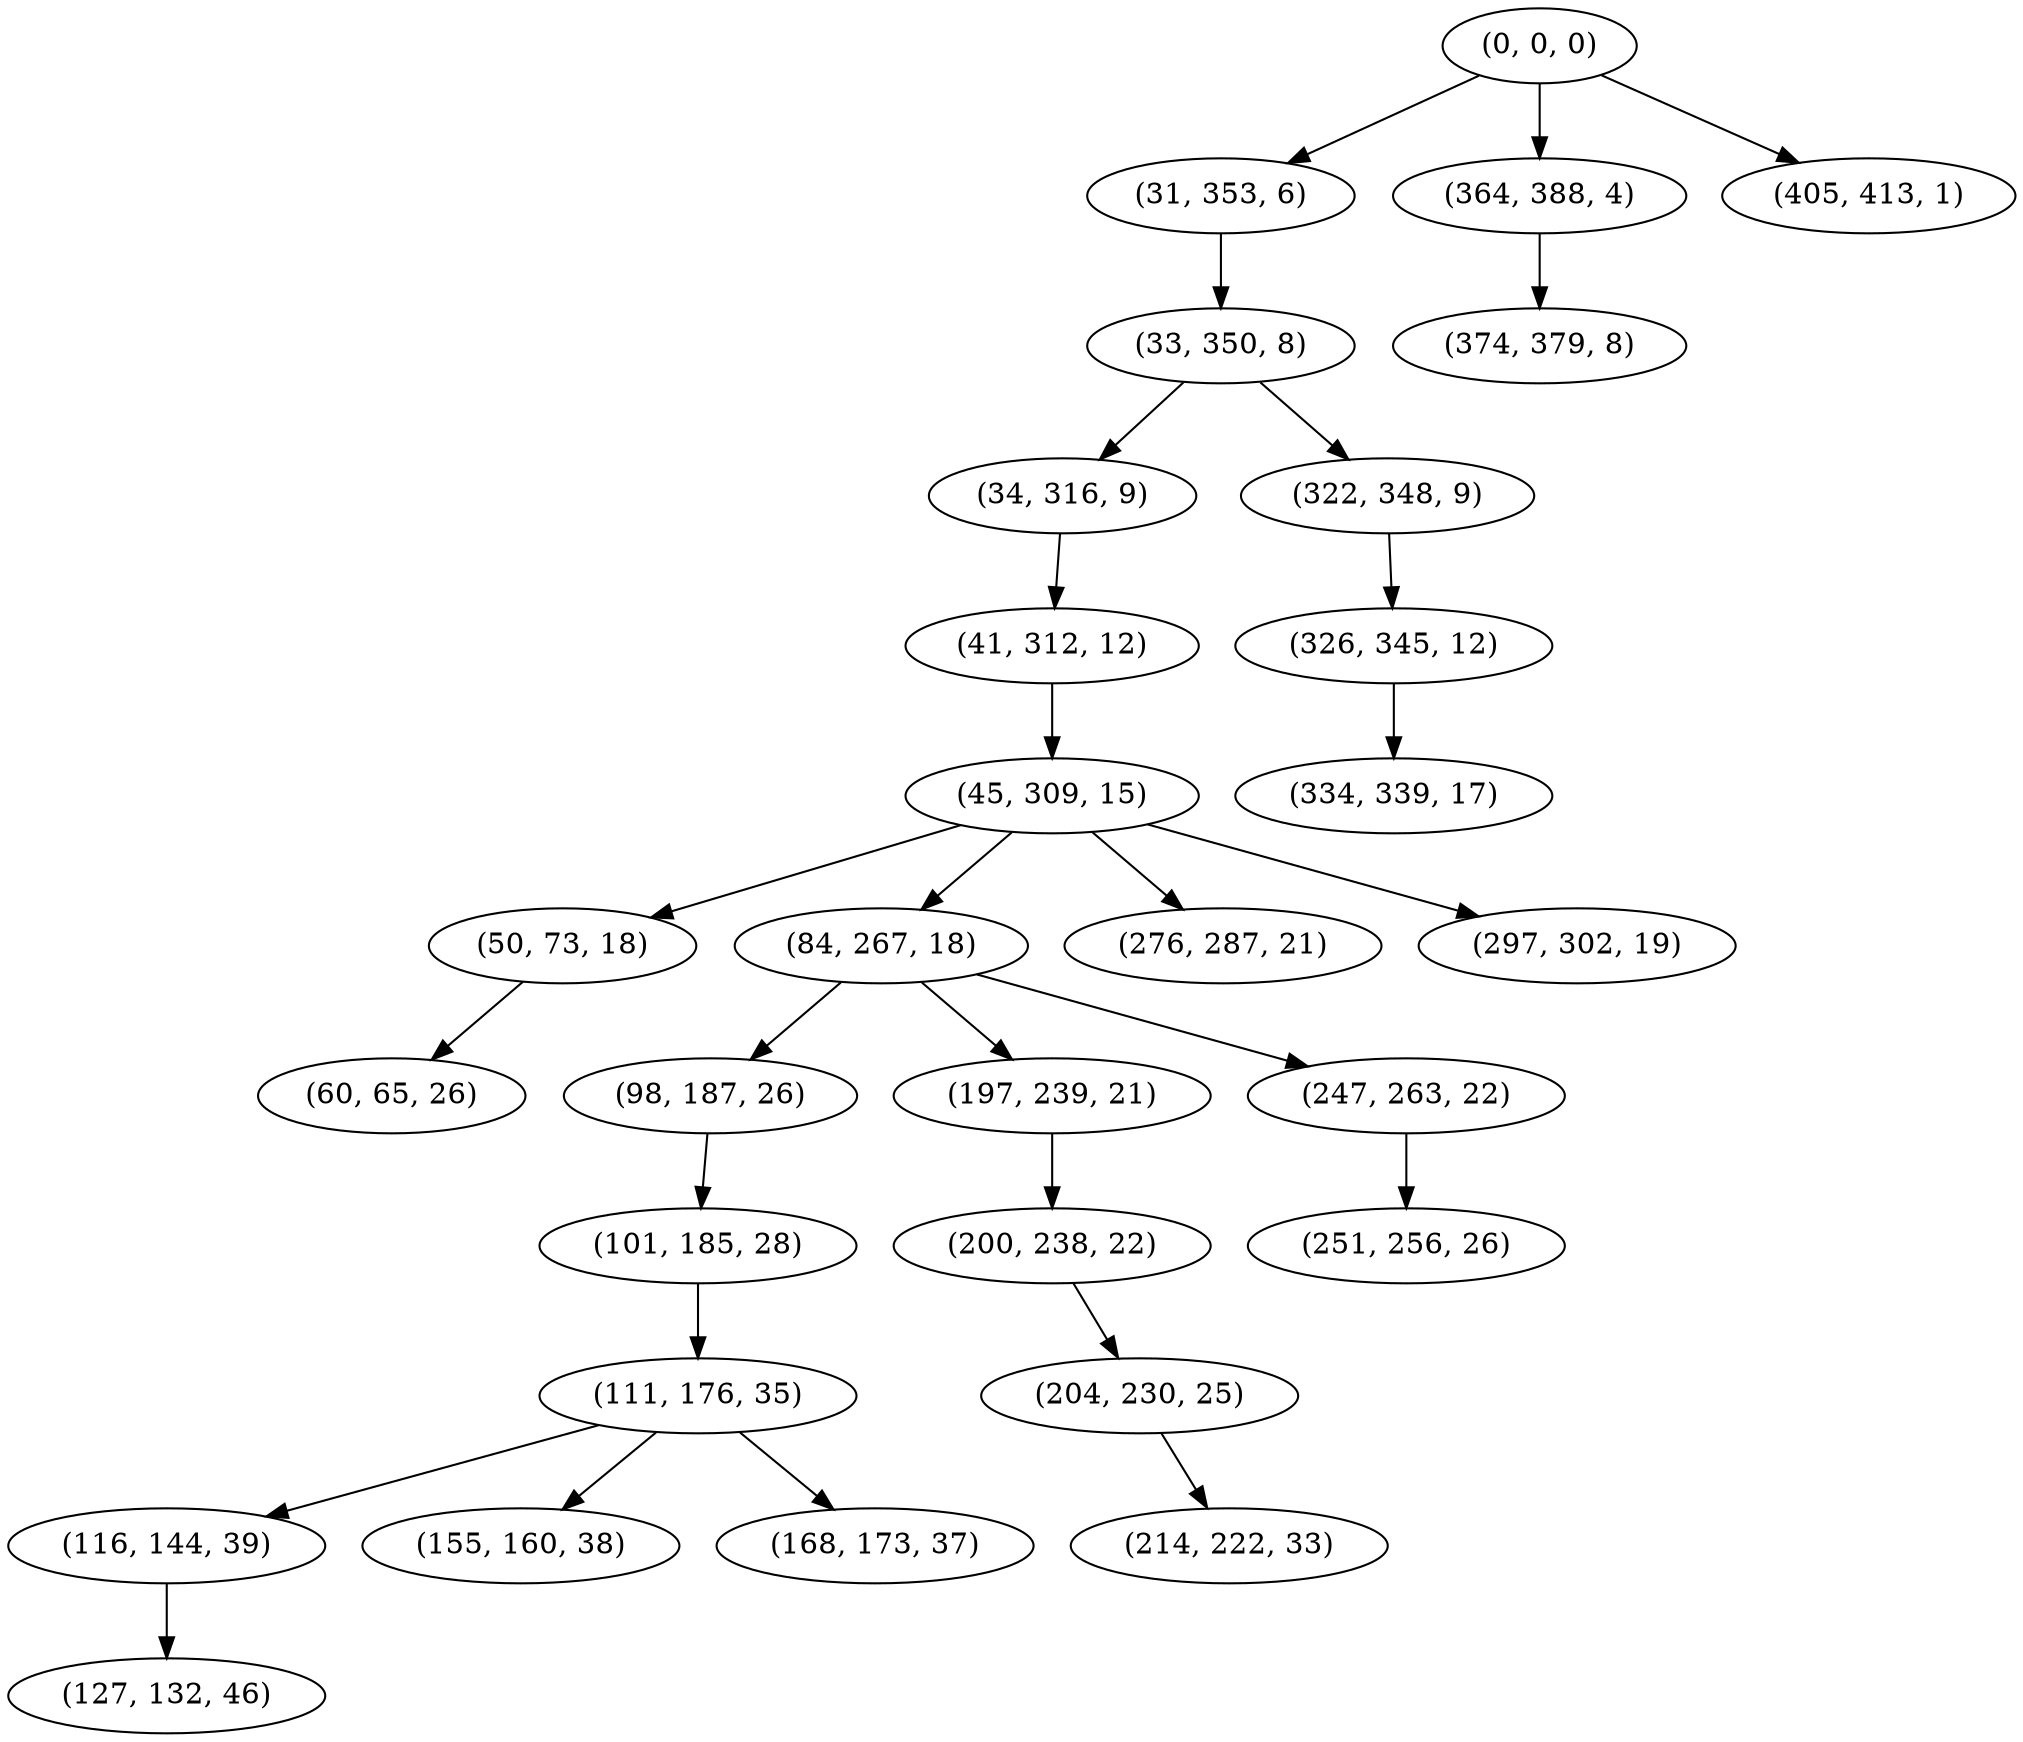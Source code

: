 digraph tree {
    "(0, 0, 0)";
    "(31, 353, 6)";
    "(33, 350, 8)";
    "(34, 316, 9)";
    "(41, 312, 12)";
    "(45, 309, 15)";
    "(50, 73, 18)";
    "(60, 65, 26)";
    "(84, 267, 18)";
    "(98, 187, 26)";
    "(101, 185, 28)";
    "(111, 176, 35)";
    "(116, 144, 39)";
    "(127, 132, 46)";
    "(155, 160, 38)";
    "(168, 173, 37)";
    "(197, 239, 21)";
    "(200, 238, 22)";
    "(204, 230, 25)";
    "(214, 222, 33)";
    "(247, 263, 22)";
    "(251, 256, 26)";
    "(276, 287, 21)";
    "(297, 302, 19)";
    "(322, 348, 9)";
    "(326, 345, 12)";
    "(334, 339, 17)";
    "(364, 388, 4)";
    "(374, 379, 8)";
    "(405, 413, 1)";
    "(0, 0, 0)" -> "(31, 353, 6)";
    "(0, 0, 0)" -> "(364, 388, 4)";
    "(0, 0, 0)" -> "(405, 413, 1)";
    "(31, 353, 6)" -> "(33, 350, 8)";
    "(33, 350, 8)" -> "(34, 316, 9)";
    "(33, 350, 8)" -> "(322, 348, 9)";
    "(34, 316, 9)" -> "(41, 312, 12)";
    "(41, 312, 12)" -> "(45, 309, 15)";
    "(45, 309, 15)" -> "(50, 73, 18)";
    "(45, 309, 15)" -> "(84, 267, 18)";
    "(45, 309, 15)" -> "(276, 287, 21)";
    "(45, 309, 15)" -> "(297, 302, 19)";
    "(50, 73, 18)" -> "(60, 65, 26)";
    "(84, 267, 18)" -> "(98, 187, 26)";
    "(84, 267, 18)" -> "(197, 239, 21)";
    "(84, 267, 18)" -> "(247, 263, 22)";
    "(98, 187, 26)" -> "(101, 185, 28)";
    "(101, 185, 28)" -> "(111, 176, 35)";
    "(111, 176, 35)" -> "(116, 144, 39)";
    "(111, 176, 35)" -> "(155, 160, 38)";
    "(111, 176, 35)" -> "(168, 173, 37)";
    "(116, 144, 39)" -> "(127, 132, 46)";
    "(197, 239, 21)" -> "(200, 238, 22)";
    "(200, 238, 22)" -> "(204, 230, 25)";
    "(204, 230, 25)" -> "(214, 222, 33)";
    "(247, 263, 22)" -> "(251, 256, 26)";
    "(322, 348, 9)" -> "(326, 345, 12)";
    "(326, 345, 12)" -> "(334, 339, 17)";
    "(364, 388, 4)" -> "(374, 379, 8)";
}
